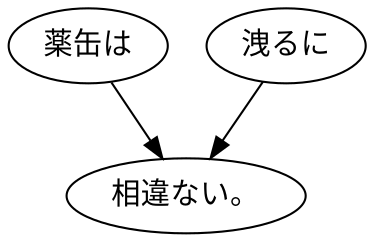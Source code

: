 digraph graph4957 {
	node0 [label="薬缶は"];
	node1 [label="洩るに"];
	node2 [label="相違ない。"];
	node0 -> node2;
	node1 -> node2;
}
